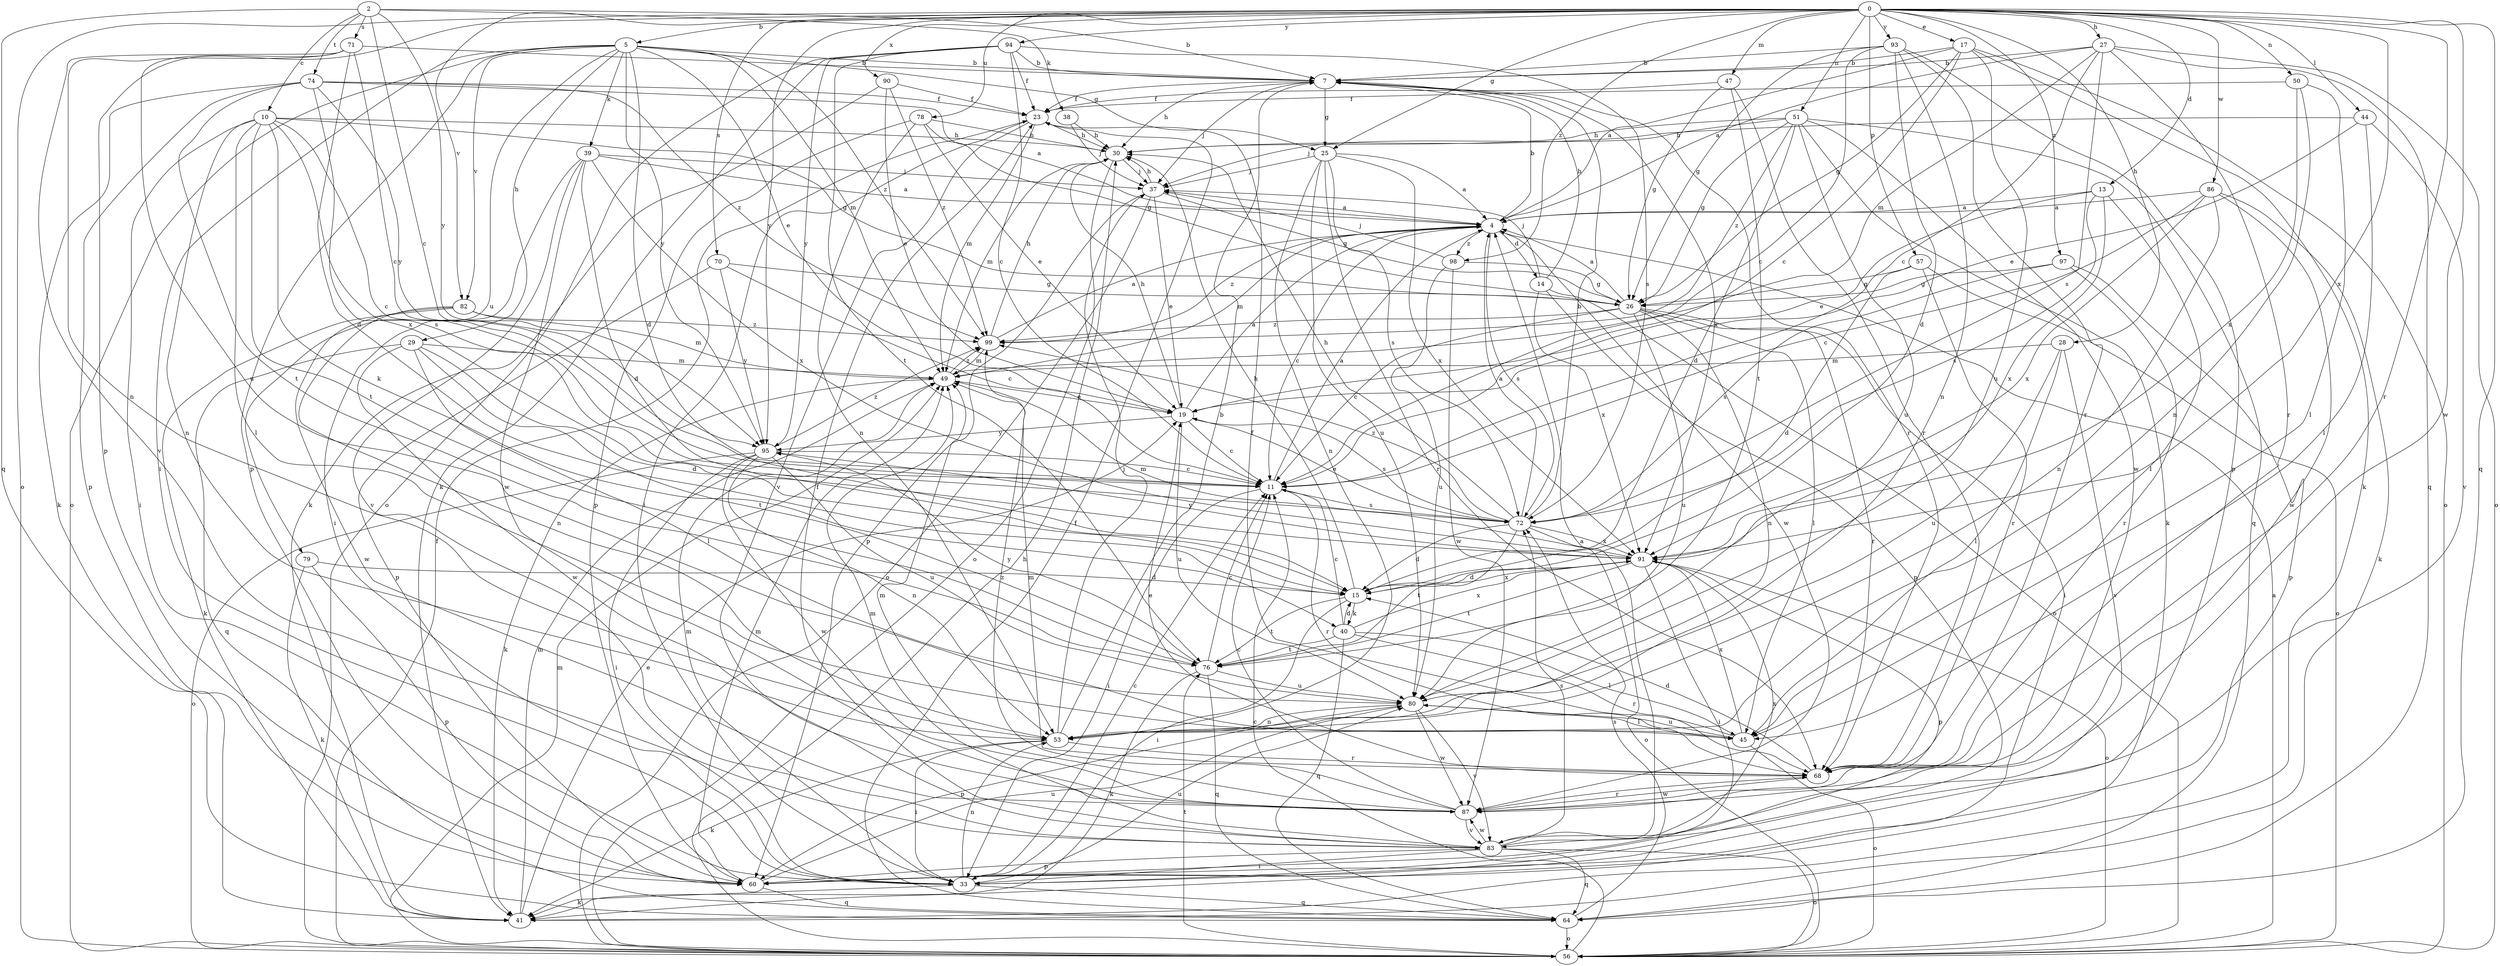 strict digraph  {
0;
2;
4;
5;
7;
10;
11;
13;
14;
15;
17;
19;
23;
25;
26;
27;
28;
29;
30;
33;
37;
38;
39;
40;
41;
44;
45;
47;
49;
50;
51;
53;
56;
57;
60;
64;
68;
70;
71;
72;
74;
76;
78;
79;
80;
82;
83;
86;
87;
90;
91;
93;
94;
95;
97;
98;
99;
0 -> 5  [label=b];
0 -> 13  [label=d];
0 -> 17  [label=e];
0 -> 25  [label=g];
0 -> 27  [label=h];
0 -> 28  [label=h];
0 -> 44  [label=l];
0 -> 47  [label=m];
0 -> 50  [label=n];
0 -> 51  [label=n];
0 -> 56  [label=o];
0 -> 57  [label=p];
0 -> 60  [label=p];
0 -> 64  [label=q];
0 -> 68  [label=r];
0 -> 70  [label=s];
0 -> 78  [label=u];
0 -> 82  [label=v];
0 -> 86  [label=w];
0 -> 87  [label=w];
0 -> 90  [label=x];
0 -> 91  [label=x];
0 -> 93  [label=y];
0 -> 94  [label=y];
0 -> 95  [label=y];
0 -> 97  [label=z];
0 -> 98  [label=z];
2 -> 7  [label=b];
2 -> 10  [label=c];
2 -> 11  [label=c];
2 -> 38  [label=k];
2 -> 64  [label=q];
2 -> 71  [label=s];
2 -> 74  [label=t];
2 -> 95  [label=y];
4 -> 7  [label=b];
4 -> 11  [label=c];
4 -> 14  [label=d];
4 -> 49  [label=m];
4 -> 72  [label=s];
4 -> 87  [label=w];
4 -> 98  [label=z];
4 -> 99  [label=z];
5 -> 7  [label=b];
5 -> 15  [label=d];
5 -> 19  [label=e];
5 -> 25  [label=g];
5 -> 29  [label=h];
5 -> 33  [label=i];
5 -> 39  [label=k];
5 -> 49  [label=m];
5 -> 56  [label=o];
5 -> 60  [label=p];
5 -> 79  [label=u];
5 -> 82  [label=v];
5 -> 95  [label=y];
5 -> 99  [label=z];
7 -> 23  [label=f];
7 -> 25  [label=g];
7 -> 30  [label=h];
7 -> 37  [label=j];
7 -> 68  [label=r];
7 -> 91  [label=x];
10 -> 11  [label=c];
10 -> 26  [label=g];
10 -> 30  [label=h];
10 -> 33  [label=i];
10 -> 40  [label=k];
10 -> 45  [label=l];
10 -> 53  [label=n];
10 -> 72  [label=s];
10 -> 76  [label=t];
11 -> 4  [label=a];
11 -> 33  [label=i];
11 -> 68  [label=r];
11 -> 72  [label=s];
13 -> 4  [label=a];
13 -> 19  [label=e];
13 -> 45  [label=l];
13 -> 72  [label=s];
13 -> 91  [label=x];
14 -> 7  [label=b];
14 -> 37  [label=j];
14 -> 56  [label=o];
14 -> 60  [label=p];
14 -> 91  [label=x];
15 -> 30  [label=h];
15 -> 33  [label=i];
15 -> 40  [label=k];
15 -> 76  [label=t];
15 -> 91  [label=x];
17 -> 4  [label=a];
17 -> 7  [label=b];
17 -> 11  [label=c];
17 -> 26  [label=g];
17 -> 41  [label=k];
17 -> 56  [label=o];
17 -> 80  [label=u];
19 -> 4  [label=a];
19 -> 11  [label=c];
19 -> 30  [label=h];
19 -> 72  [label=s];
19 -> 80  [label=u];
19 -> 95  [label=y];
23 -> 30  [label=h];
23 -> 33  [label=i];
23 -> 49  [label=m];
23 -> 83  [label=v];
25 -> 4  [label=a];
25 -> 37  [label=j];
25 -> 53  [label=n];
25 -> 68  [label=r];
25 -> 72  [label=s];
25 -> 80  [label=u];
25 -> 91  [label=x];
26 -> 4  [label=a];
26 -> 11  [label=c];
26 -> 33  [label=i];
26 -> 45  [label=l];
26 -> 53  [label=n];
26 -> 68  [label=r];
26 -> 80  [label=u];
26 -> 99  [label=z];
27 -> 4  [label=a];
27 -> 7  [label=b];
27 -> 11  [label=c];
27 -> 49  [label=m];
27 -> 56  [label=o];
27 -> 64  [label=q];
27 -> 68  [label=r];
27 -> 72  [label=s];
28 -> 45  [label=l];
28 -> 49  [label=m];
28 -> 80  [label=u];
28 -> 83  [label=v];
29 -> 15  [label=d];
29 -> 45  [label=l];
29 -> 49  [label=m];
29 -> 64  [label=q];
29 -> 76  [label=t];
29 -> 87  [label=w];
30 -> 37  [label=j];
30 -> 49  [label=m];
30 -> 56  [label=o];
33 -> 11  [label=c];
33 -> 41  [label=k];
33 -> 49  [label=m];
33 -> 53  [label=n];
33 -> 64  [label=q];
33 -> 80  [label=u];
37 -> 4  [label=a];
37 -> 19  [label=e];
37 -> 26  [label=g];
37 -> 30  [label=h];
37 -> 56  [label=o];
37 -> 60  [label=p];
38 -> 30  [label=h];
38 -> 37  [label=j];
39 -> 4  [label=a];
39 -> 15  [label=d];
39 -> 33  [label=i];
39 -> 37  [label=j];
39 -> 83  [label=v];
39 -> 87  [label=w];
39 -> 91  [label=x];
40 -> 11  [label=c];
40 -> 15  [label=d];
40 -> 45  [label=l];
40 -> 64  [label=q];
40 -> 68  [label=r];
40 -> 76  [label=t];
40 -> 91  [label=x];
41 -> 19  [label=e];
41 -> 49  [label=m];
44 -> 19  [label=e];
44 -> 30  [label=h];
44 -> 45  [label=l];
44 -> 83  [label=v];
45 -> 23  [label=f];
45 -> 56  [label=o];
45 -> 80  [label=u];
45 -> 91  [label=x];
47 -> 23  [label=f];
47 -> 26  [label=g];
47 -> 68  [label=r];
47 -> 76  [label=t];
49 -> 19  [label=e];
49 -> 41  [label=k];
49 -> 99  [label=z];
50 -> 23  [label=f];
50 -> 45  [label=l];
50 -> 53  [label=n];
50 -> 91  [label=x];
51 -> 15  [label=d];
51 -> 26  [label=g];
51 -> 30  [label=h];
51 -> 37  [label=j];
51 -> 41  [label=k];
51 -> 64  [label=q];
51 -> 80  [label=u];
51 -> 87  [label=w];
51 -> 99  [label=z];
53 -> 7  [label=b];
53 -> 33  [label=i];
53 -> 37  [label=j];
53 -> 41  [label=k];
53 -> 68  [label=r];
56 -> 4  [label=a];
56 -> 11  [label=c];
56 -> 23  [label=f];
56 -> 30  [label=h];
56 -> 49  [label=m];
56 -> 76  [label=t];
57 -> 15  [label=d];
57 -> 26  [label=g];
57 -> 56  [label=o];
57 -> 68  [label=r];
60 -> 49  [label=m];
60 -> 64  [label=q];
60 -> 80  [label=u];
64 -> 23  [label=f];
64 -> 56  [label=o];
64 -> 72  [label=s];
68 -> 15  [label=d];
68 -> 19  [label=e];
68 -> 49  [label=m];
68 -> 87  [label=w];
70 -> 11  [label=c];
70 -> 26  [label=g];
70 -> 60  [label=p];
70 -> 95  [label=y];
71 -> 7  [label=b];
71 -> 11  [label=c];
71 -> 15  [label=d];
71 -> 53  [label=n];
71 -> 80  [label=u];
71 -> 83  [label=v];
72 -> 4  [label=a];
72 -> 7  [label=b];
72 -> 15  [label=d];
72 -> 19  [label=e];
72 -> 30  [label=h];
72 -> 56  [label=o];
72 -> 76  [label=t];
72 -> 91  [label=x];
72 -> 99  [label=z];
74 -> 4  [label=a];
74 -> 23  [label=f];
74 -> 41  [label=k];
74 -> 60  [label=p];
74 -> 76  [label=t];
74 -> 91  [label=x];
74 -> 95  [label=y];
74 -> 99  [label=z];
76 -> 11  [label=c];
76 -> 41  [label=k];
76 -> 64  [label=q];
76 -> 80  [label=u];
76 -> 95  [label=y];
78 -> 19  [label=e];
78 -> 26  [label=g];
78 -> 30  [label=h];
78 -> 53  [label=n];
78 -> 60  [label=p];
79 -> 15  [label=d];
79 -> 41  [label=k];
79 -> 60  [label=p];
80 -> 45  [label=l];
80 -> 53  [label=n];
80 -> 60  [label=p];
80 -> 83  [label=v];
80 -> 87  [label=w];
82 -> 41  [label=k];
82 -> 49  [label=m];
82 -> 53  [label=n];
82 -> 87  [label=w];
82 -> 99  [label=z];
83 -> 4  [label=a];
83 -> 23  [label=f];
83 -> 33  [label=i];
83 -> 49  [label=m];
83 -> 56  [label=o];
83 -> 60  [label=p];
83 -> 64  [label=q];
83 -> 72  [label=s];
83 -> 87  [label=w];
83 -> 91  [label=x];
86 -> 4  [label=a];
86 -> 11  [label=c];
86 -> 41  [label=k];
86 -> 53  [label=n];
86 -> 87  [label=w];
86 -> 91  [label=x];
87 -> 11  [label=c];
87 -> 49  [label=m];
87 -> 68  [label=r];
87 -> 83  [label=v];
87 -> 99  [label=z];
90 -> 19  [label=e];
90 -> 23  [label=f];
90 -> 41  [label=k];
90 -> 99  [label=z];
91 -> 15  [label=d];
91 -> 33  [label=i];
91 -> 49  [label=m];
91 -> 56  [label=o];
91 -> 60  [label=p];
91 -> 76  [label=t];
91 -> 95  [label=y];
93 -> 7  [label=b];
93 -> 11  [label=c];
93 -> 15  [label=d];
93 -> 26  [label=g];
93 -> 53  [label=n];
93 -> 60  [label=p];
93 -> 68  [label=r];
94 -> 7  [label=b];
94 -> 11  [label=c];
94 -> 23  [label=f];
94 -> 41  [label=k];
94 -> 56  [label=o];
94 -> 72  [label=s];
94 -> 76  [label=t];
94 -> 95  [label=y];
95 -> 11  [label=c];
95 -> 33  [label=i];
95 -> 53  [label=n];
95 -> 56  [label=o];
95 -> 80  [label=u];
95 -> 87  [label=w];
95 -> 99  [label=z];
97 -> 26  [label=g];
97 -> 60  [label=p];
97 -> 68  [label=r];
97 -> 72  [label=s];
98 -> 26  [label=g];
98 -> 37  [label=j];
98 -> 80  [label=u];
98 -> 87  [label=w];
99 -> 4  [label=a];
99 -> 30  [label=h];
99 -> 49  [label=m];
}
